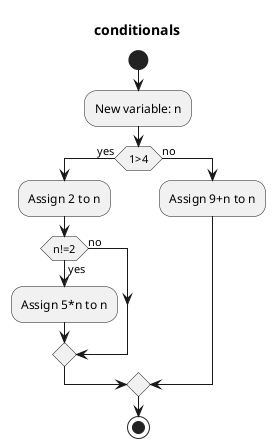 @startuml
title conditionals
start
:New variable: n;
if (1>4) then (yes)
:Assign 2 to n;
if (n!=2) then (yes)
:Assign 5*n to n;
else (no)
endif
else (no)
:Assign 9+n to n;
endif
stop
@enduml
@startuml
title forLoop
start
:New variable: i;
:Assign 0 to i;
while (i<6) is (Yes)
:i++;
if (i==5) then (yes)
:New variable: x;
:Assign "hello" to x;
else (no)
endif
endwhile (No)
stop
@enduml
@startuml
title whileLoop
start
:New variable: a;
:Assign 5 to a;
while (true) is (Yes)
:Assign -8 to a;
:Print: "hello";
endwhile (No)
stop
@enduml
@startuml
title doWhileLoop
start
:New variable: a;
:Assign true to a;
repeat
:Assign false to a;
repeat while (a==true)
stop
@enduml
